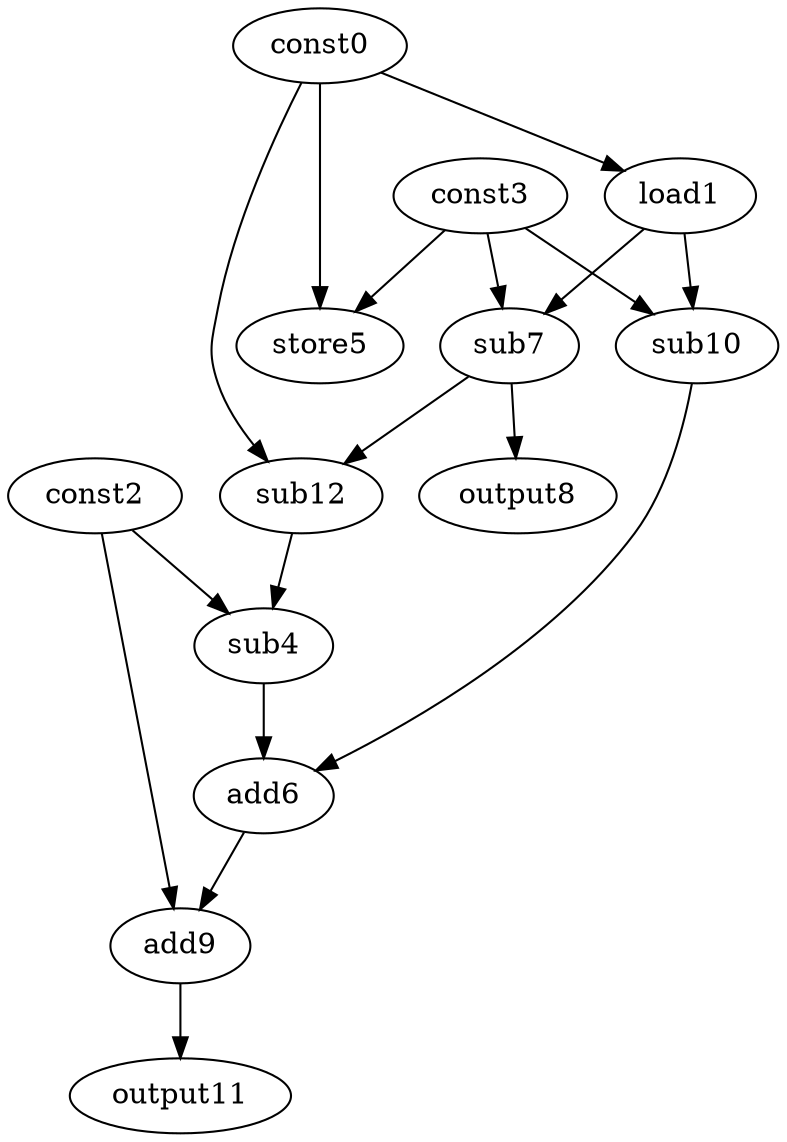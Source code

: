 digraph G { 
const0[opcode=const]; 
load1[opcode=load]; 
const2[opcode=const]; 
const3[opcode=const]; 
sub4[opcode=sub]; 
store5[opcode=store]; 
add6[opcode=add]; 
sub7[opcode=sub]; 
output8[opcode=output]; 
add9[opcode=add]; 
sub10[opcode=sub]; 
output11[opcode=output]; 
sub12[opcode=sub]; 
const0->load1[operand=0];
const0->store5[operand=0];
const3->store5[operand=1];
load1->sub7[operand=0];
const3->sub7[operand=1];
load1->sub10[operand=0];
const3->sub10[operand=1];
sub7->output8[operand=0];
const0->sub12[operand=0];
sub7->sub12[operand=1];
const2->sub4[operand=0];
sub12->sub4[operand=1];
sub10->add6[operand=0];
sub4->add6[operand=1];
const2->add9[operand=0];
add6->add9[operand=1];
add9->output11[operand=0];
}
